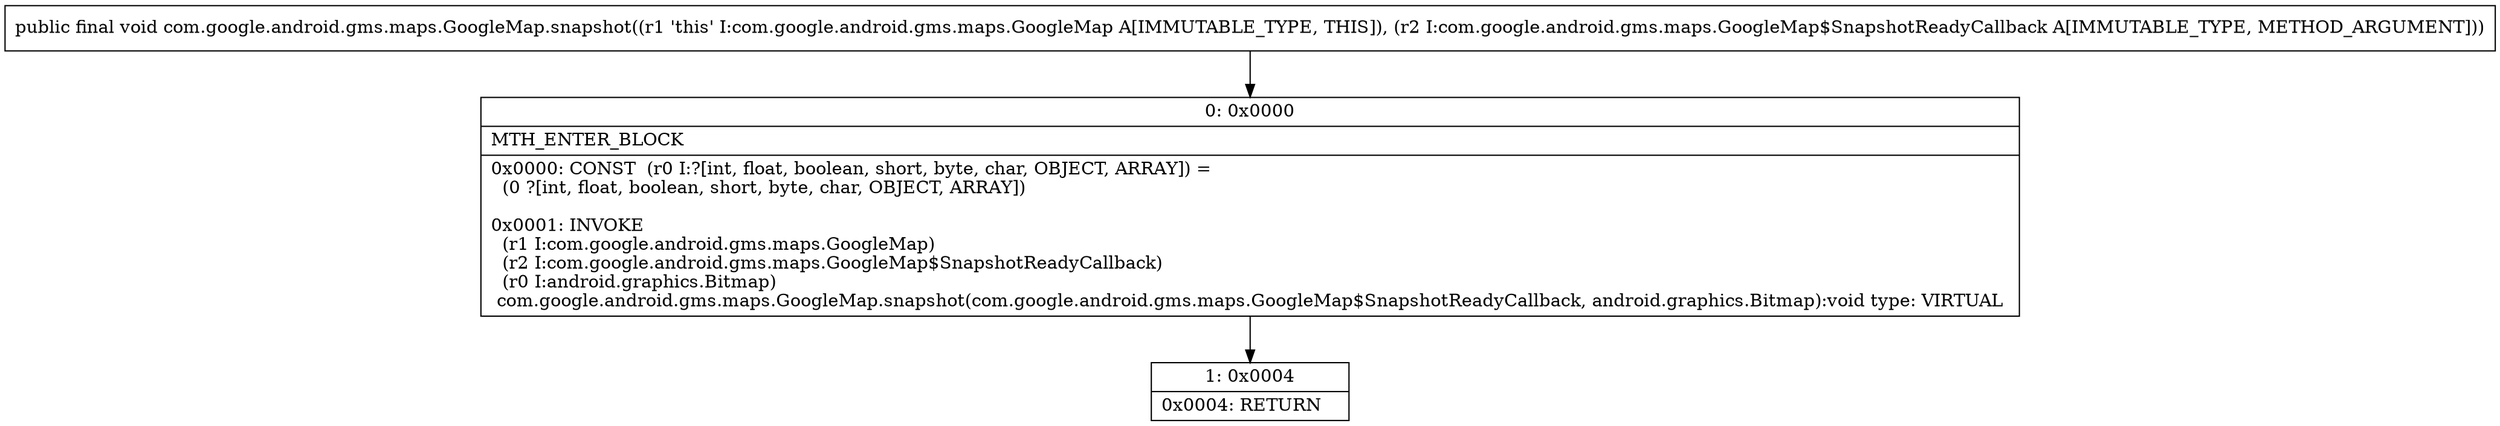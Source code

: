 digraph "CFG forcom.google.android.gms.maps.GoogleMap.snapshot(Lcom\/google\/android\/gms\/maps\/GoogleMap$SnapshotReadyCallback;)V" {
Node_0 [shape=record,label="{0\:\ 0x0000|MTH_ENTER_BLOCK\l|0x0000: CONST  (r0 I:?[int, float, boolean, short, byte, char, OBJECT, ARRAY]) = \l  (0 ?[int, float, boolean, short, byte, char, OBJECT, ARRAY])\l \l0x0001: INVOKE  \l  (r1 I:com.google.android.gms.maps.GoogleMap)\l  (r2 I:com.google.android.gms.maps.GoogleMap$SnapshotReadyCallback)\l  (r0 I:android.graphics.Bitmap)\l com.google.android.gms.maps.GoogleMap.snapshot(com.google.android.gms.maps.GoogleMap$SnapshotReadyCallback, android.graphics.Bitmap):void type: VIRTUAL \l}"];
Node_1 [shape=record,label="{1\:\ 0x0004|0x0004: RETURN   \l}"];
MethodNode[shape=record,label="{public final void com.google.android.gms.maps.GoogleMap.snapshot((r1 'this' I:com.google.android.gms.maps.GoogleMap A[IMMUTABLE_TYPE, THIS]), (r2 I:com.google.android.gms.maps.GoogleMap$SnapshotReadyCallback A[IMMUTABLE_TYPE, METHOD_ARGUMENT])) }"];
MethodNode -> Node_0;
Node_0 -> Node_1;
}

